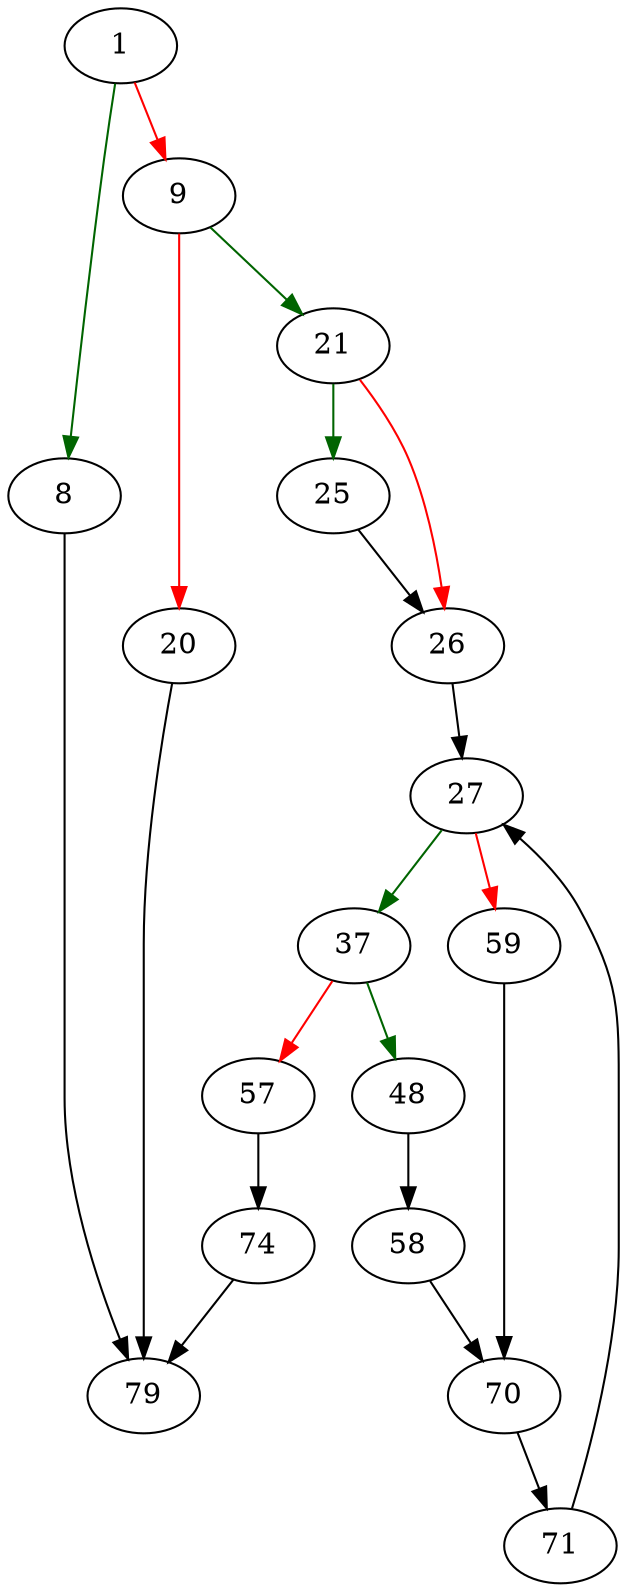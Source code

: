 strict digraph "sqlite3Dequote" {
	// Node definitions.
	1 [entry=true];
	8;
	9;
	79;
	21;
	20;
	25;
	26;
	27;
	37;
	59;
	48;
	57;
	58;
	74;
	70;
	71;

	// Edge definitions.
	1 -> 8 [
		color=darkgreen
		cond=true
	];
	1 -> 9 [
		color=red
		cond=false
	];
	8 -> 79;
	9 -> 21 [
		color=darkgreen
		cond=true
	];
	9 -> 20 [
		color=red
		cond=false
	];
	21 -> 25 [
		color=darkgreen
		cond=true
	];
	21 -> 26 [
		color=red
		cond=false
	];
	20 -> 79;
	25 -> 26;
	26 -> 27;
	27 -> 37 [
		color=darkgreen
		cond=true
	];
	27 -> 59 [
		color=red
		cond=false
	];
	37 -> 48 [
		color=darkgreen
		cond=true
	];
	37 -> 57 [
		color=red
		cond=false
	];
	59 -> 70;
	48 -> 58;
	57 -> 74;
	58 -> 70;
	74 -> 79;
	70 -> 71;
	71 -> 27;
}